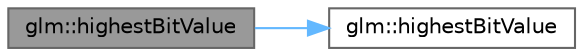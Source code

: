 digraph "glm::highestBitValue"
{
 // LATEX_PDF_SIZE
  bgcolor="transparent";
  edge [fontname=Helvetica,fontsize=10,labelfontname=Helvetica,labelfontsize=10];
  node [fontname=Helvetica,fontsize=10,shape=box,height=0.2,width=0.4];
  rankdir="LR";
  Node1 [id="Node000001",label="glm::highestBitValue",height=0.2,width=0.4,color="gray40", fillcolor="grey60", style="filled", fontcolor="black",tooltip=" "];
  Node1 -> Node2 [id="edge2_Node000001_Node000002",color="steelblue1",style="solid",tooltip=" "];
  Node2 [id="Node000002",label="glm::highestBitValue",height=0.2,width=0.4,color="grey40", fillcolor="white", style="filled",URL="$group__gtx__bit.html#ga0dcc8fe7c3d3ad60dea409281efa3d05",tooltip=" "];
}
